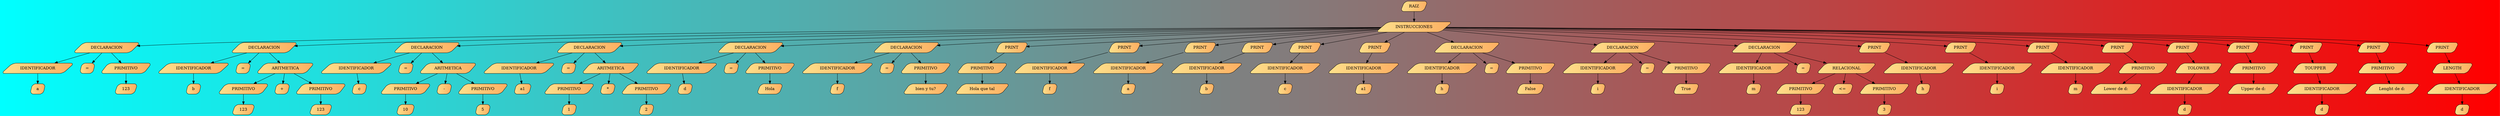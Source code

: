 digraph {
bgcolor="cyan:red" style="filled"
node [shape=polygon sides=4 skew=.4 fillcolor="/rdylgn11/4:/rdylgn11/5" style="rounded,filled" gradientangle=180]
n0[label="RAIZ"];
n1[label="INSTRUCCIONES"];
n0->n1;
n2[label="DECLARACION"];
n1->n2;
n3[label="IDENTIFICADOR"];
n2->n3;
n4[label="a"];
n3->n4;
n5[label="="];
n2->n5;
n6[label="PRIMITIVO"];
n2->n6;
n7[label="123"];
n6->n7;
n8[label="DECLARACION"];
n1->n8;
n9[label="IDENTIFICADOR"];
n8->n9;
n10[label="b"];
n9->n10;
n11[label="="];
n8->n11;
n12[label="ARITMETICA"];
n8->n12;
n13[label="PRIMITIVO"];
n12->n13;
n14[label="123"];
n13->n14;
n15[label="+"];
n12->n15;
n16[label="PRIMITIVO"];
n12->n16;
n17[label="123"];
n16->n17;
n18[label="DECLARACION"];
n1->n18;
n19[label="IDENTIFICADOR"];
n18->n19;
n20[label="c"];
n19->n20;
n21[label="="];
n18->n21;
n22[label="ARITMETICA"];
n18->n22;
n23[label="PRIMITIVO"];
n22->n23;
n24[label="10"];
n23->n24;
n25[label="-"];
n22->n25;
n26[label="PRIMITIVO"];
n22->n26;
n27[label="5"];
n26->n27;
n28[label="DECLARACION"];
n1->n28;
n29[label="IDENTIFICADOR"];
n28->n29;
n30[label="a1"];
n29->n30;
n31[label="="];
n28->n31;
n32[label="ARITMETICA"];
n28->n32;
n33[label="PRIMITIVO"];
n32->n33;
n34[label="1"];
n33->n34;
n35[label="*"];
n32->n35;
n36[label="PRIMITIVO"];
n32->n36;
n37[label="2"];
n36->n37;
n38[label="DECLARACION"];
n1->n38;
n39[label="IDENTIFICADOR"];
n38->n39;
n40[label="d"];
n39->n40;
n41[label="="];
n38->n41;
n42[label="PRIMITIVO"];
n38->n42;
n43[label="Hola"];
n42->n43;
n44[label="DECLARACION"];
n1->n44;
n45[label="IDENTIFICADOR"];
n44->n45;
n46[label="f"];
n45->n46;
n47[label="="];
n44->n47;
n48[label="PRIMITIVO"];
n44->n48;
n49[label="bien y tu?"];
n48->n49;
n50[label="PRINT"];
n1->n50;
n51[label="PRIMITIVO"];
n50->n51;
n52[label="Hola que tal"];
n51->n52;
n53[label="PRINT"];
n1->n53;
n54[label="IDENTIFICADOR"];
n53->n54;
n55[label="f"];
n54->n55;
n56[label="PRINT"];
n1->n56;
n57[label="IDENTIFICADOR"];
n56->n57;
n58[label="a"];
n57->n58;
n59[label="PRINT"];
n1->n59;
n60[label="IDENTIFICADOR"];
n59->n60;
n61[label="b"];
n60->n61;
n62[label="PRINT"];
n1->n62;
n63[label="IDENTIFICADOR"];
n62->n63;
n64[label="c"];
n63->n64;
n65[label="PRINT"];
n1->n65;
n66[label="IDENTIFICADOR"];
n65->n66;
n67[label="a1"];
n66->n67;
n68[label="DECLARACION"];
n1->n68;
n69[label="IDENTIFICADOR"];
n68->n69;
n70[label="h"];
n69->n70;
n71[label="="];
n68->n71;
n72[label="PRIMITIVO"];
n68->n72;
n73[label="False"];
n72->n73;
n74[label="DECLARACION"];
n1->n74;
n75[label="IDENTIFICADOR"];
n74->n75;
n76[label="i"];
n75->n76;
n77[label="="];
n74->n77;
n78[label="PRIMITIVO"];
n74->n78;
n79[label="True"];
n78->n79;
n80[label="DECLARACION"];
n1->n80;
n81[label="IDENTIFICADOR"];
n80->n81;
n82[label="m"];
n81->n82;
n83[label="="];
n80->n83;
n84[label="RELACIONAL"];
n80->n84;
n85[label="PRIMITIVO"];
n84->n85;
n86[label="123"];
n85->n86;
n87[label="<="];
n84->n87;
n88[label="PRIMITIVO"];
n84->n88;
n89[label="3"];
n88->n89;
n90[label="PRINT"];
n1->n90;
n91[label="IDENTIFICADOR"];
n90->n91;
n92[label="h"];
n91->n92;
n93[label="PRINT"];
n1->n93;
n94[label="IDENTIFICADOR"];
n93->n94;
n95[label="i"];
n94->n95;
n96[label="PRINT"];
n1->n96;
n97[label="IDENTIFICADOR"];
n96->n97;
n98[label="m"];
n97->n98;
n99[label="PRINT"];
n1->n99;
n100[label="PRIMITIVO"];
n99->n100;
n101[label="Lower de d:"];
n100->n101;
n102[label="PRINT"];
n1->n102;
n103[label="TOLOWER"];
n102->n103;
n104[label="IDENTIFICADOR"];
n103->n104;
n105[label="d"];
n104->n105;
n106[label="PRINT"];
n1->n106;
n107[label="PRIMITIVO"];
n106->n107;
n108[label="Upper de d:"];
n107->n108;
n109[label="PRINT"];
n1->n109;
n110[label="TOUPPER"];
n109->n110;
n111[label="IDENTIFICADOR"];
n110->n111;
n112[label="d"];
n111->n112;
n113[label="PRINT"];
n1->n113;
n114[label="PRIMITIVO"];
n113->n114;
n115[label="Lenght de d:"];
n114->n115;
n116[label="PRINT"];
n1->n116;
n117[label="LENGTH"];
n116->n117;
n118[label="IDENTIFICADOR"];
n117->n118;
n119[label="d"];
n118->n119;
}
